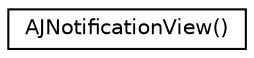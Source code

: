digraph G
{
  edge [fontname="Helvetica",fontsize="10",labelfontname="Helvetica",labelfontsize="10"];
  node [fontname="Helvetica",fontsize="10",shape=record];
  rankdir="LR";
  Node1 [label="AJNotificationView()",height=0.2,width=0.4,color="black", fillcolor="white", style="filled",URL="$interface_a_j_notification_view_07_08.html"];
}
